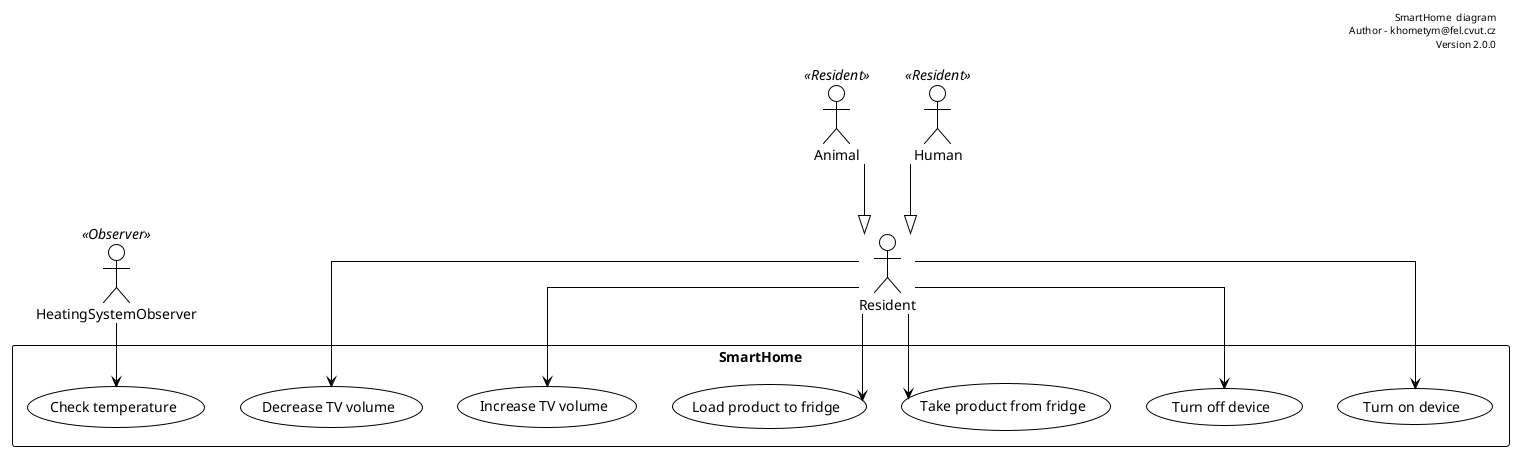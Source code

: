@startuml usecase
'https://plantuml.com/use-case-diagram

!pragma teoz true
!theme plain

skinparam noteTextAlignment center
skinparam linetype ortho

header
SmartHome  diagram
Author - khometym@fel.cvut.cz
Version 2.0.0
end header

actor Resident
actor Animal <<Resident>>
actor Human <<Resident>>

Animal --|> Resident
Human --|> Resident

actor HeatingSystemObserver <<Observer>>

rectangle SmartHome {
    Resident --> (Turn on device)
    Resident --> (Turn off device)
    Resident --> (Take product from fridge)
    Resident --> (Load product to fridge)
    Resident --> (Increase TV volume)
    Resident --> (Decrease TV volume)
    HeatingSystemObserver --> (Check temperature)
}



@enduml